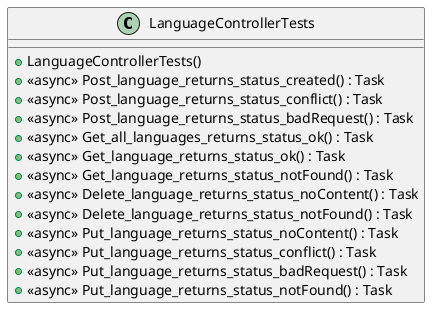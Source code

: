 @startuml
class LanguageControllerTests {
    + LanguageControllerTests()
    + <<async>> Post_language_returns_status_created() : Task
    + <<async>> Post_language_returns_status_conflict() : Task
    + <<async>> Post_language_returns_status_badRequest() : Task
    + <<async>> Get_all_languages_returns_status_ok() : Task
    + <<async>> Get_language_returns_status_ok() : Task
    + <<async>> Get_language_returns_status_notFound() : Task
    + <<async>> Delete_language_returns_status_noContent() : Task
    + <<async>> Delete_language_returns_status_notFound() : Task
    + <<async>> Put_language_returns_status_noContent() : Task
    + <<async>> Put_language_returns_status_conflict() : Task
    + <<async>> Put_language_returns_status_badRequest() : Task
    + <<async>> Put_language_returns_status_notFound() : Task
}
@enduml
